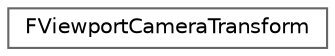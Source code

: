 digraph "Graphical Class Hierarchy"
{
 // INTERACTIVE_SVG=YES
 // LATEX_PDF_SIZE
  bgcolor="transparent";
  edge [fontname=Helvetica,fontsize=10,labelfontname=Helvetica,labelfontsize=10];
  node [fontname=Helvetica,fontsize=10,shape=box,height=0.2,width=0.4];
  rankdir="LR";
  Node0 [id="Node000000",label="FViewportCameraTransform",height=0.2,width=0.4,color="grey40", fillcolor="white", style="filled",URL="$dc/d97/structFViewportCameraTransform.html",tooltip="Stores the transformation data for the viewport camera."];
}
